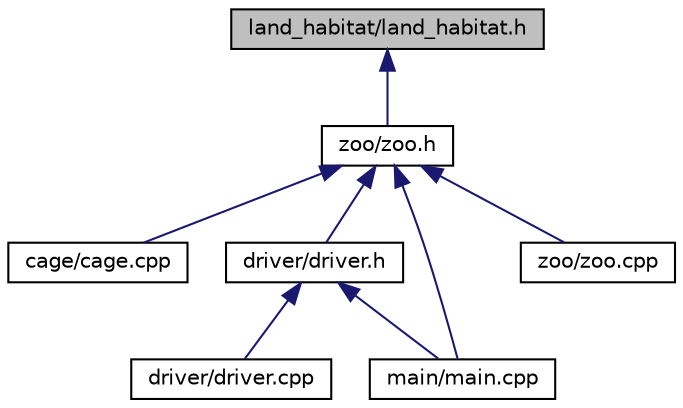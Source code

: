 digraph "land_habitat/land_habitat.h"
{
  edge [fontname="Helvetica",fontsize="10",labelfontname="Helvetica",labelfontsize="10"];
  node [fontname="Helvetica",fontsize="10",shape=record];
  Node1 [label="land_habitat/land_habitat.h",height=0.2,width=0.4,color="black", fillcolor="grey75", style="filled", fontcolor="black"];
  Node1 -> Node2 [dir="back",color="midnightblue",fontsize="10",style="solid"];
  Node2 [label="zoo/zoo.h",height=0.2,width=0.4,color="black", fillcolor="white", style="filled",URL="$zoo_8h.html"];
  Node2 -> Node3 [dir="back",color="midnightblue",fontsize="10",style="solid"];
  Node3 [label="cage/cage.cpp",height=0.2,width=0.4,color="black", fillcolor="white", style="filled",URL="$cage_8cpp.html"];
  Node2 -> Node4 [dir="back",color="midnightblue",fontsize="10",style="solid"];
  Node4 [label="driver/driver.h",height=0.2,width=0.4,color="black", fillcolor="white", style="filled",URL="$driver_8h.html"];
  Node4 -> Node5 [dir="back",color="midnightblue",fontsize="10",style="solid"];
  Node5 [label="driver/driver.cpp",height=0.2,width=0.4,color="black", fillcolor="white", style="filled",URL="$driver_8cpp.html"];
  Node4 -> Node6 [dir="back",color="midnightblue",fontsize="10",style="solid"];
  Node6 [label="main/main.cpp",height=0.2,width=0.4,color="black", fillcolor="white", style="filled",URL="$main_8cpp.html"];
  Node2 -> Node6 [dir="back",color="midnightblue",fontsize="10",style="solid"];
  Node2 -> Node7 [dir="back",color="midnightblue",fontsize="10",style="solid"];
  Node7 [label="zoo/zoo.cpp",height=0.2,width=0.4,color="black", fillcolor="white", style="filled",URL="$zoo_8cpp.html"];
}
